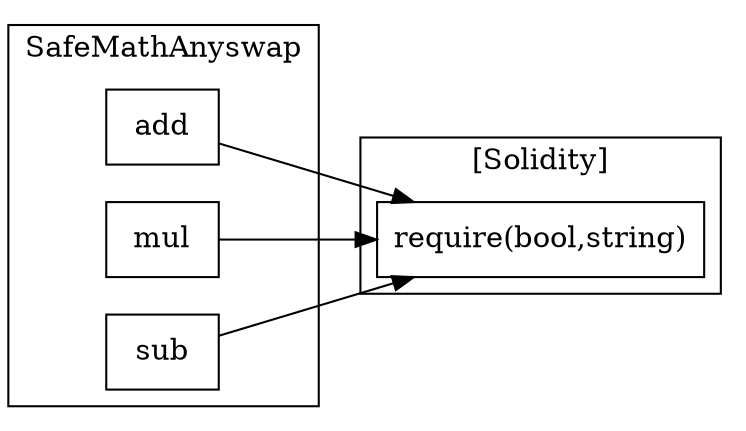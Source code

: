 strict digraph {
rankdir="LR"
node [shape=box]
subgraph cluster_402_SafeMathAnyswap {
label = "SafeMathAnyswap"
"402_add" [label="add"]
"402_mul" [label="mul"]
"402_sub" [label="sub"]
}subgraph cluster_solidity {
label = "[Solidity]"
"require(bool,string)" 
"402_mul" -> "require(bool,string)"
"402_add" -> "require(bool,string)"
"402_sub" -> "require(bool,string)"
}
}